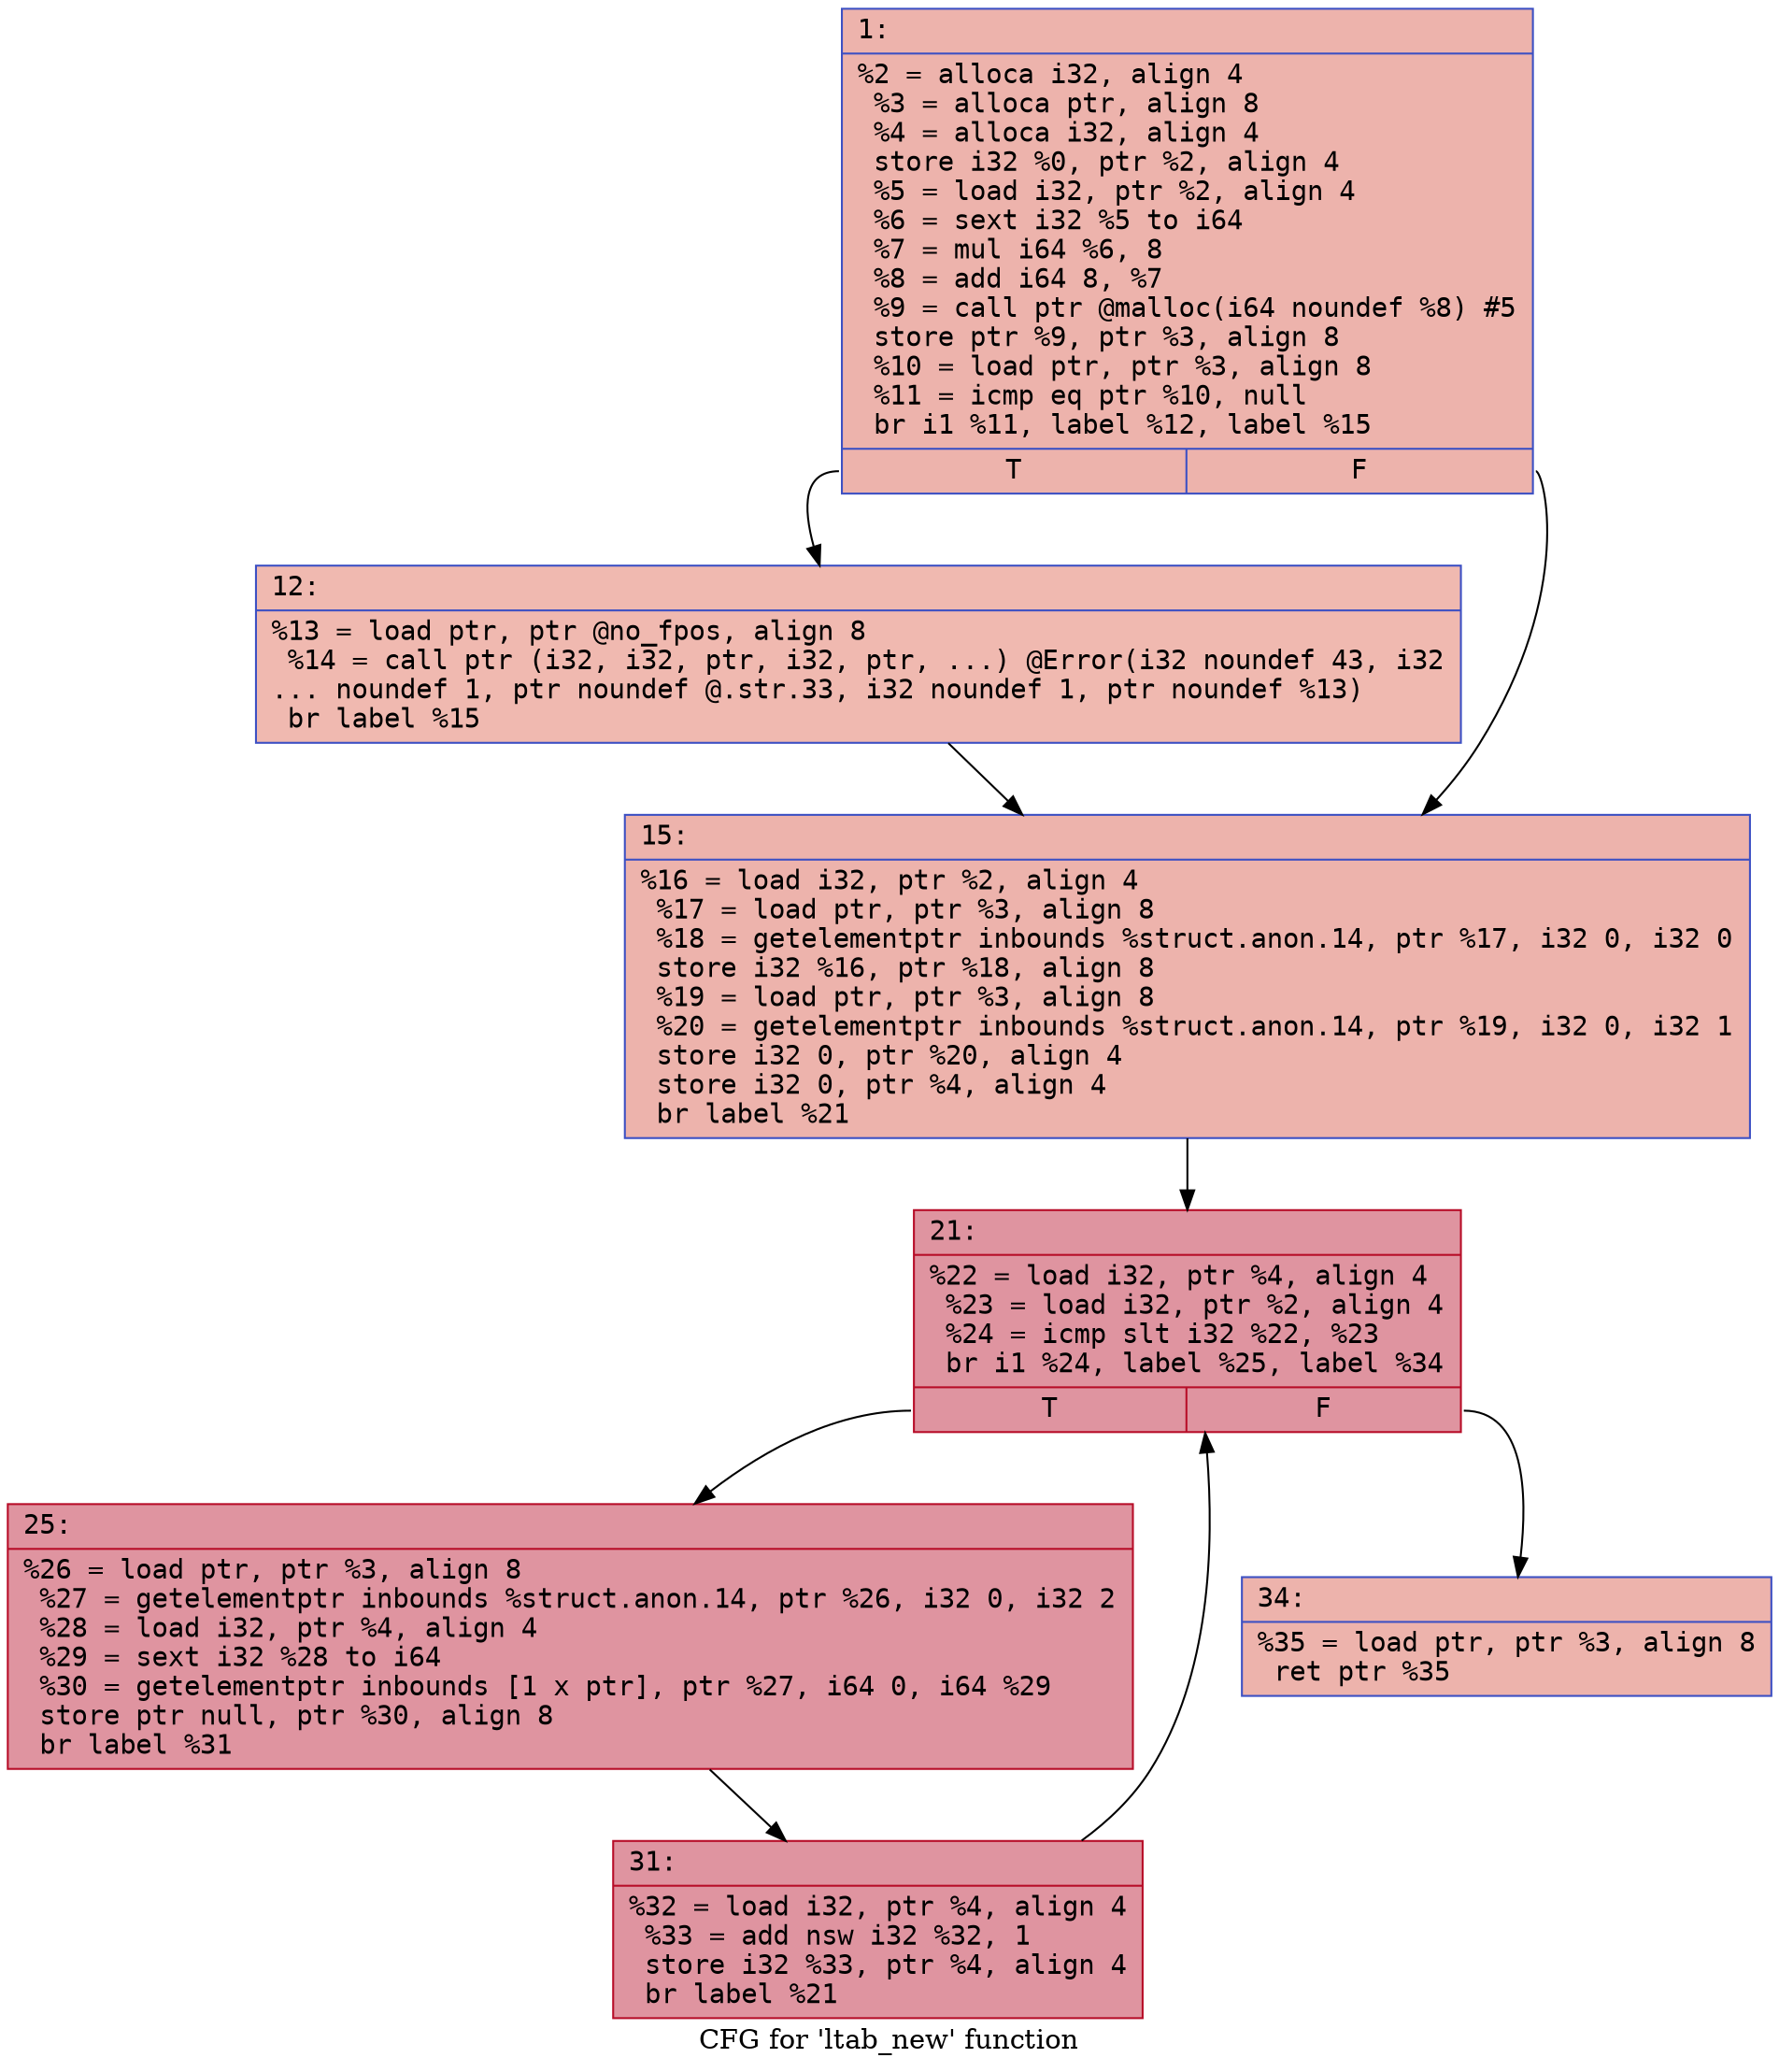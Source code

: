 digraph "CFG for 'ltab_new' function" {
	label="CFG for 'ltab_new' function";

	Node0x60000218afd0 [shape=record,color="#3d50c3ff", style=filled, fillcolor="#d6524470" fontname="Courier",label="{1:\l|  %2 = alloca i32, align 4\l  %3 = alloca ptr, align 8\l  %4 = alloca i32, align 4\l  store i32 %0, ptr %2, align 4\l  %5 = load i32, ptr %2, align 4\l  %6 = sext i32 %5 to i64\l  %7 = mul i64 %6, 8\l  %8 = add i64 8, %7\l  %9 = call ptr @malloc(i64 noundef %8) #5\l  store ptr %9, ptr %3, align 8\l  %10 = load ptr, ptr %3, align 8\l  %11 = icmp eq ptr %10, null\l  br i1 %11, label %12, label %15\l|{<s0>T|<s1>F}}"];
	Node0x60000218afd0:s0 -> Node0x60000218b020[tooltip="1 -> 12\nProbability 37.50%" ];
	Node0x60000218afd0:s1 -> Node0x60000218b070[tooltip="1 -> 15\nProbability 62.50%" ];
	Node0x60000218b020 [shape=record,color="#3d50c3ff", style=filled, fillcolor="#de614d70" fontname="Courier",label="{12:\l|  %13 = load ptr, ptr @no_fpos, align 8\l  %14 = call ptr (i32, i32, ptr, i32, ptr, ...) @Error(i32 noundef 43, i32\l... noundef 1, ptr noundef @.str.33, i32 noundef 1, ptr noundef %13)\l  br label %15\l}"];
	Node0x60000218b020 -> Node0x60000218b070[tooltip="12 -> 15\nProbability 100.00%" ];
	Node0x60000218b070 [shape=record,color="#3d50c3ff", style=filled, fillcolor="#d6524470" fontname="Courier",label="{15:\l|  %16 = load i32, ptr %2, align 4\l  %17 = load ptr, ptr %3, align 8\l  %18 = getelementptr inbounds %struct.anon.14, ptr %17, i32 0, i32 0\l  store i32 %16, ptr %18, align 8\l  %19 = load ptr, ptr %3, align 8\l  %20 = getelementptr inbounds %struct.anon.14, ptr %19, i32 0, i32 1\l  store i32 0, ptr %20, align 4\l  store i32 0, ptr %4, align 4\l  br label %21\l}"];
	Node0x60000218b070 -> Node0x60000218b0c0[tooltip="15 -> 21\nProbability 100.00%" ];
	Node0x60000218b0c0 [shape=record,color="#b70d28ff", style=filled, fillcolor="#b70d2870" fontname="Courier",label="{21:\l|  %22 = load i32, ptr %4, align 4\l  %23 = load i32, ptr %2, align 4\l  %24 = icmp slt i32 %22, %23\l  br i1 %24, label %25, label %34\l|{<s0>T|<s1>F}}"];
	Node0x60000218b0c0:s0 -> Node0x60000218b110[tooltip="21 -> 25\nProbability 96.88%" ];
	Node0x60000218b0c0:s1 -> Node0x60000218b1b0[tooltip="21 -> 34\nProbability 3.12%" ];
	Node0x60000218b110 [shape=record,color="#b70d28ff", style=filled, fillcolor="#b70d2870" fontname="Courier",label="{25:\l|  %26 = load ptr, ptr %3, align 8\l  %27 = getelementptr inbounds %struct.anon.14, ptr %26, i32 0, i32 2\l  %28 = load i32, ptr %4, align 4\l  %29 = sext i32 %28 to i64\l  %30 = getelementptr inbounds [1 x ptr], ptr %27, i64 0, i64 %29\l  store ptr null, ptr %30, align 8\l  br label %31\l}"];
	Node0x60000218b110 -> Node0x60000218b160[tooltip="25 -> 31\nProbability 100.00%" ];
	Node0x60000218b160 [shape=record,color="#b70d28ff", style=filled, fillcolor="#b70d2870" fontname="Courier",label="{31:\l|  %32 = load i32, ptr %4, align 4\l  %33 = add nsw i32 %32, 1\l  store i32 %33, ptr %4, align 4\l  br label %21\l}"];
	Node0x60000218b160 -> Node0x60000218b0c0[tooltip="31 -> 21\nProbability 100.00%" ];
	Node0x60000218b1b0 [shape=record,color="#3d50c3ff", style=filled, fillcolor="#d6524470" fontname="Courier",label="{34:\l|  %35 = load ptr, ptr %3, align 8\l  ret ptr %35\l}"];
}
